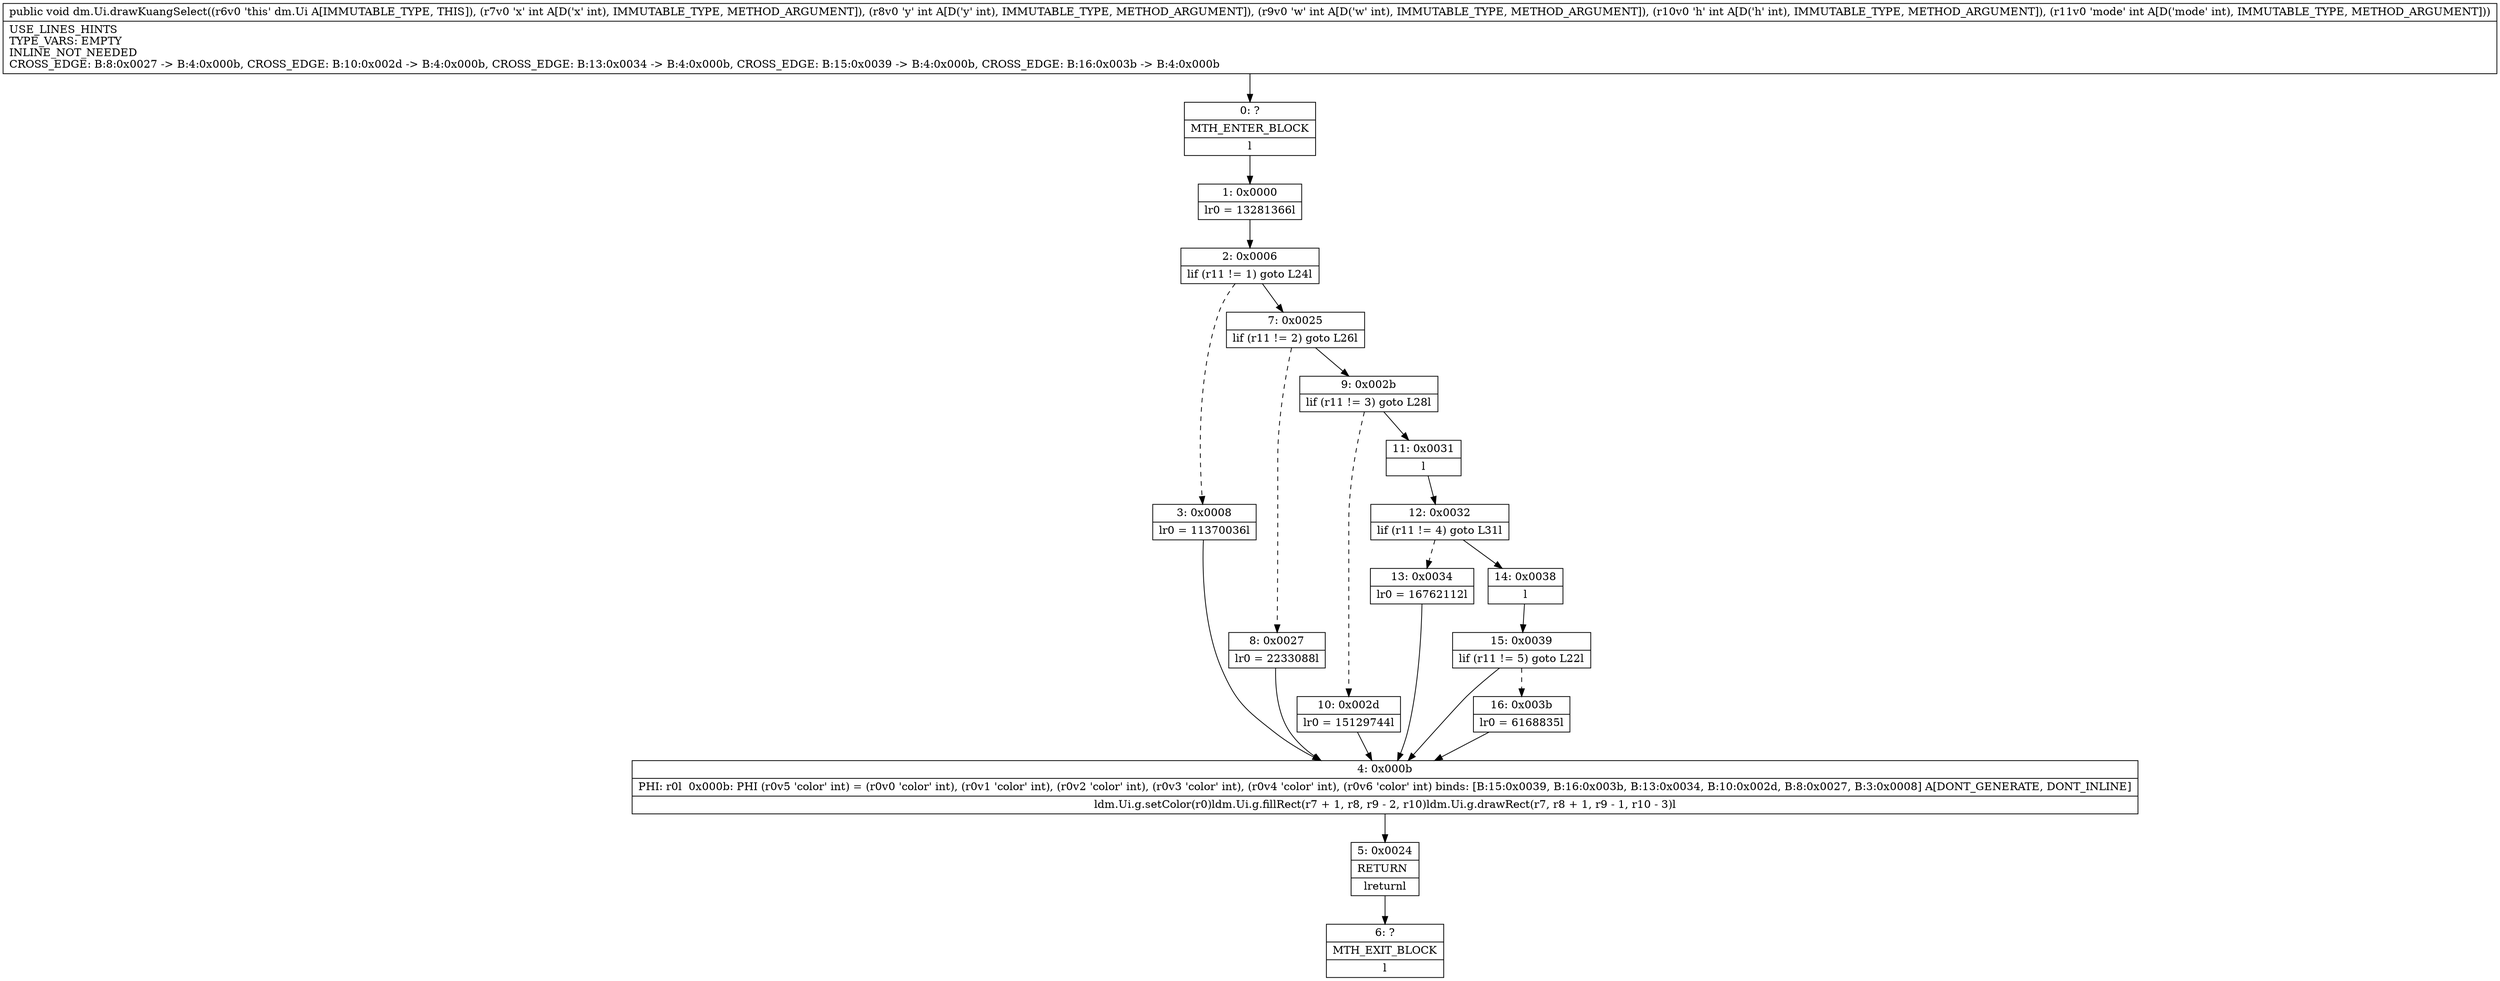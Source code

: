 digraph "CFG fordm.Ui.drawKuangSelect(IIIII)V" {
Node_0 [shape=record,label="{0\:\ ?|MTH_ENTER_BLOCK\l|l}"];
Node_1 [shape=record,label="{1\:\ 0x0000|lr0 = 13281366l}"];
Node_2 [shape=record,label="{2\:\ 0x0006|lif (r11 != 1) goto L24l}"];
Node_3 [shape=record,label="{3\:\ 0x0008|lr0 = 11370036l}"];
Node_4 [shape=record,label="{4\:\ 0x000b|PHI: r0l  0x000b: PHI (r0v5 'color' int) = (r0v0 'color' int), (r0v1 'color' int), (r0v2 'color' int), (r0v3 'color' int), (r0v4 'color' int), (r0v6 'color' int) binds: [B:15:0x0039, B:16:0x003b, B:13:0x0034, B:10:0x002d, B:8:0x0027, B:3:0x0008] A[DONT_GENERATE, DONT_INLINE]\l|ldm.Ui.g.setColor(r0)ldm.Ui.g.fillRect(r7 + 1, r8, r9 \- 2, r10)ldm.Ui.g.drawRect(r7, r8 + 1, r9 \- 1, r10 \- 3)l}"];
Node_5 [shape=record,label="{5\:\ 0x0024|RETURN\l|lreturnl}"];
Node_6 [shape=record,label="{6\:\ ?|MTH_EXIT_BLOCK\l|l}"];
Node_7 [shape=record,label="{7\:\ 0x0025|lif (r11 != 2) goto L26l}"];
Node_8 [shape=record,label="{8\:\ 0x0027|lr0 = 2233088l}"];
Node_9 [shape=record,label="{9\:\ 0x002b|lif (r11 != 3) goto L28l}"];
Node_10 [shape=record,label="{10\:\ 0x002d|lr0 = 15129744l}"];
Node_11 [shape=record,label="{11\:\ 0x0031|l}"];
Node_12 [shape=record,label="{12\:\ 0x0032|lif (r11 != 4) goto L31l}"];
Node_13 [shape=record,label="{13\:\ 0x0034|lr0 = 16762112l}"];
Node_14 [shape=record,label="{14\:\ 0x0038|l}"];
Node_15 [shape=record,label="{15\:\ 0x0039|lif (r11 != 5) goto L22l}"];
Node_16 [shape=record,label="{16\:\ 0x003b|lr0 = 6168835l}"];
MethodNode[shape=record,label="{public void dm.Ui.drawKuangSelect((r6v0 'this' dm.Ui A[IMMUTABLE_TYPE, THIS]), (r7v0 'x' int A[D('x' int), IMMUTABLE_TYPE, METHOD_ARGUMENT]), (r8v0 'y' int A[D('y' int), IMMUTABLE_TYPE, METHOD_ARGUMENT]), (r9v0 'w' int A[D('w' int), IMMUTABLE_TYPE, METHOD_ARGUMENT]), (r10v0 'h' int A[D('h' int), IMMUTABLE_TYPE, METHOD_ARGUMENT]), (r11v0 'mode' int A[D('mode' int), IMMUTABLE_TYPE, METHOD_ARGUMENT]))  | USE_LINES_HINTS\lTYPE_VARS: EMPTY\lINLINE_NOT_NEEDED\lCROSS_EDGE: B:8:0x0027 \-\> B:4:0x000b, CROSS_EDGE: B:10:0x002d \-\> B:4:0x000b, CROSS_EDGE: B:13:0x0034 \-\> B:4:0x000b, CROSS_EDGE: B:15:0x0039 \-\> B:4:0x000b, CROSS_EDGE: B:16:0x003b \-\> B:4:0x000b\l}"];
MethodNode -> Node_0;
Node_0 -> Node_1;
Node_1 -> Node_2;
Node_2 -> Node_3[style=dashed];
Node_2 -> Node_7;
Node_3 -> Node_4;
Node_4 -> Node_5;
Node_5 -> Node_6;
Node_7 -> Node_8[style=dashed];
Node_7 -> Node_9;
Node_8 -> Node_4;
Node_9 -> Node_10[style=dashed];
Node_9 -> Node_11;
Node_10 -> Node_4;
Node_11 -> Node_12;
Node_12 -> Node_13[style=dashed];
Node_12 -> Node_14;
Node_13 -> Node_4;
Node_14 -> Node_15;
Node_15 -> Node_4;
Node_15 -> Node_16[style=dashed];
Node_16 -> Node_4;
}

